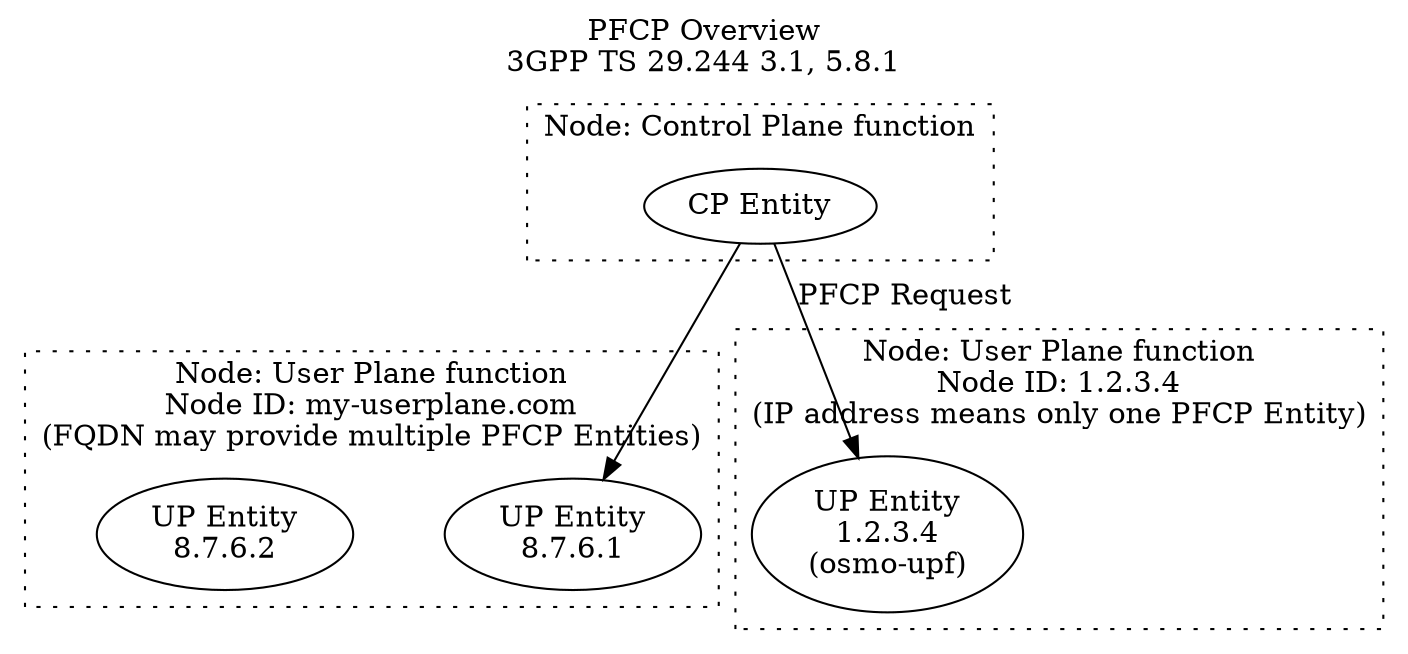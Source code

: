 digraph G {
rankdir=TB
labelloc=t; label="PFCP Overview\n3GPP TS 29.244 3.1, 5.8.1"

subgraph cluster_N1_CP {
	label="Node: Control Plane function";style=dotted
	N1_E_CP [label="CP Entity"]
}

subgraph cluster_N2_UP {
	label="Node: User Plane function\nNode ID: my-userplane.com\n(FQDN may provide multiple PFCP Entities)";style=dotted
	N2_E_UP [label="UP Entity\n8.7.6.1"]
	N2_E_UP2 [label="UP Entity\n8.7.6.2"]
}

subgraph cluster_N3_UP {
	label="Node: User Plane function\nNode ID: 1.2.3.4\n(IP address means only one PFCP Entity)";style=dotted
	N3_E_UP [label="UP Entity\n1.2.3.4\n(osmo-upf)"]
}

N1_E_CP -> N3_E_UP [label="PFCP Request"]
N1_E_CP -> N2_E_UP
}
